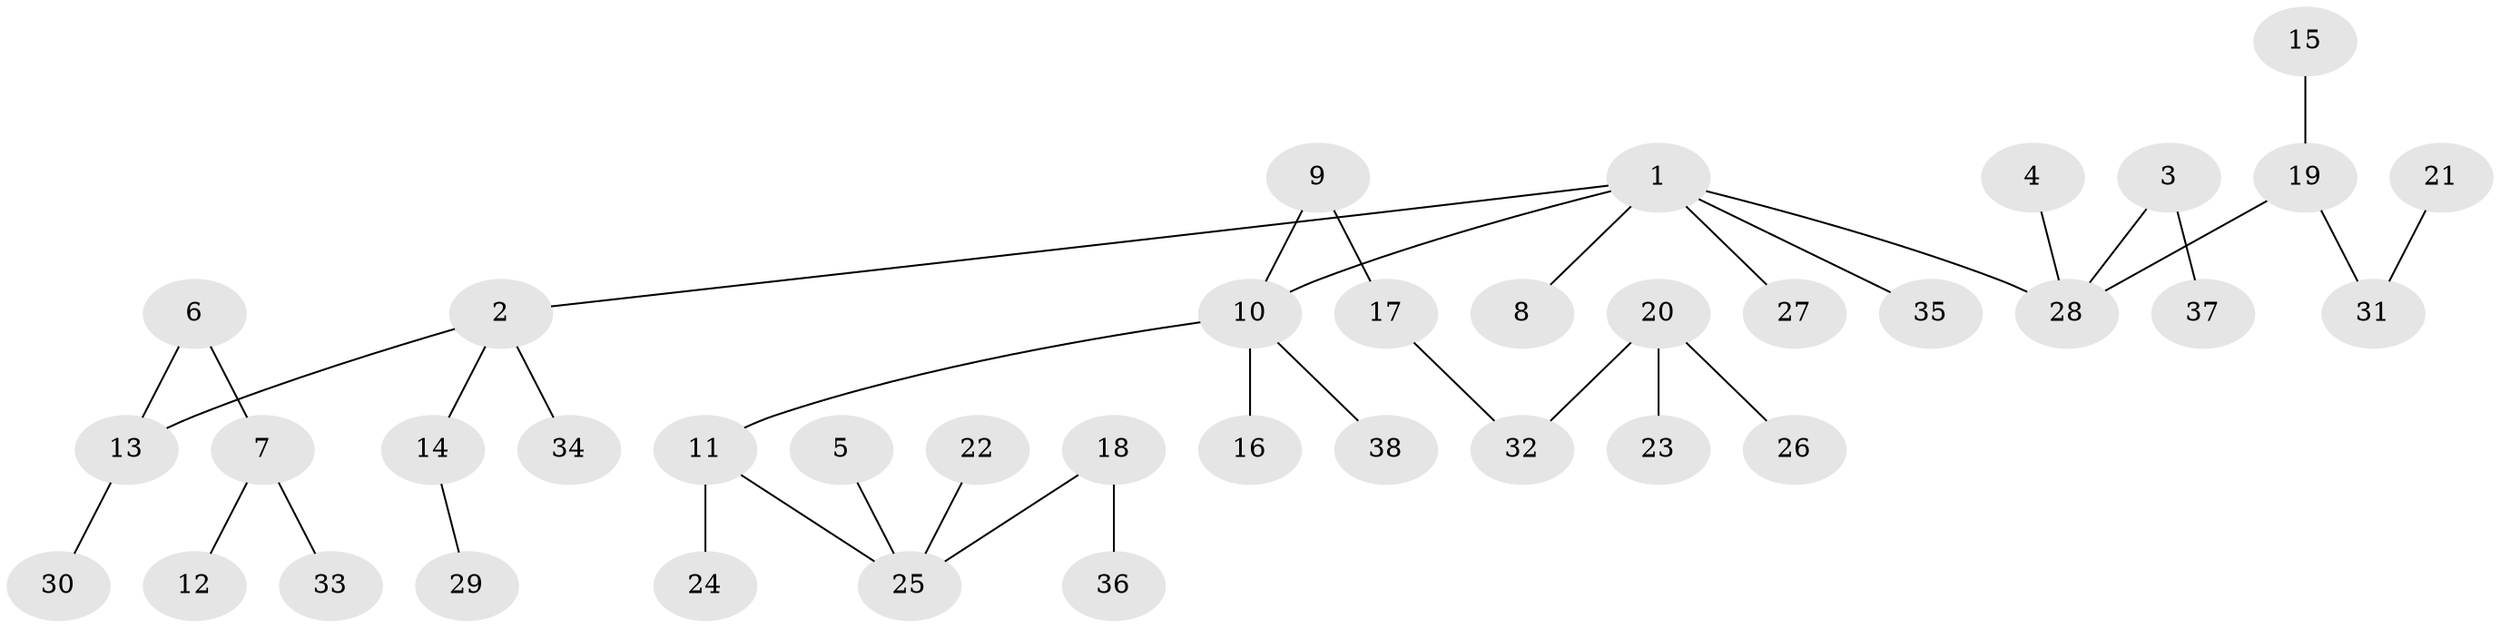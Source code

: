 // original degree distribution, {6: 0.02666666666666667, 4: 0.08, 2: 0.3333333333333333, 5: 0.02666666666666667, 3: 0.08, 1: 0.4533333333333333}
// Generated by graph-tools (version 1.1) at 2025/02/03/09/25 03:02:29]
// undirected, 38 vertices, 37 edges
graph export_dot {
graph [start="1"]
  node [color=gray90,style=filled];
  1;
  2;
  3;
  4;
  5;
  6;
  7;
  8;
  9;
  10;
  11;
  12;
  13;
  14;
  15;
  16;
  17;
  18;
  19;
  20;
  21;
  22;
  23;
  24;
  25;
  26;
  27;
  28;
  29;
  30;
  31;
  32;
  33;
  34;
  35;
  36;
  37;
  38;
  1 -- 2 [weight=1.0];
  1 -- 8 [weight=1.0];
  1 -- 10 [weight=1.0];
  1 -- 27 [weight=1.0];
  1 -- 28 [weight=1.0];
  1 -- 35 [weight=1.0];
  2 -- 13 [weight=1.0];
  2 -- 14 [weight=1.0];
  2 -- 34 [weight=1.0];
  3 -- 28 [weight=1.0];
  3 -- 37 [weight=1.0];
  4 -- 28 [weight=1.0];
  5 -- 25 [weight=1.0];
  6 -- 7 [weight=1.0];
  6 -- 13 [weight=1.0];
  7 -- 12 [weight=1.0];
  7 -- 33 [weight=1.0];
  9 -- 10 [weight=1.0];
  9 -- 17 [weight=1.0];
  10 -- 11 [weight=1.0];
  10 -- 16 [weight=1.0];
  10 -- 38 [weight=1.0];
  11 -- 24 [weight=1.0];
  11 -- 25 [weight=1.0];
  13 -- 30 [weight=1.0];
  14 -- 29 [weight=1.0];
  15 -- 19 [weight=1.0];
  17 -- 32 [weight=1.0];
  18 -- 25 [weight=1.0];
  18 -- 36 [weight=1.0];
  19 -- 28 [weight=1.0];
  19 -- 31 [weight=1.0];
  20 -- 23 [weight=1.0];
  20 -- 26 [weight=1.0];
  20 -- 32 [weight=1.0];
  21 -- 31 [weight=1.0];
  22 -- 25 [weight=1.0];
}
